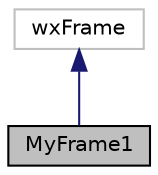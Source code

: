 digraph "MyFrame1"
{
 // LATEX_PDF_SIZE
  edge [fontname="Helvetica",fontsize="10",labelfontname="Helvetica",labelfontsize="10"];
  node [fontname="Helvetica",fontsize="10",shape=record];
  Node1 [label="MyFrame1",height=0.2,width=0.4,color="black", fillcolor="grey75", style="filled", fontcolor="black",tooltip="The main frame class for the application GUI."];
  Node2 -> Node1 [dir="back",color="midnightblue",fontsize="10",style="solid",fontname="Helvetica"];
  Node2 [label="wxFrame",height=0.2,width=0.4,color="grey75", fillcolor="white", style="filled",tooltip=" "];
}
